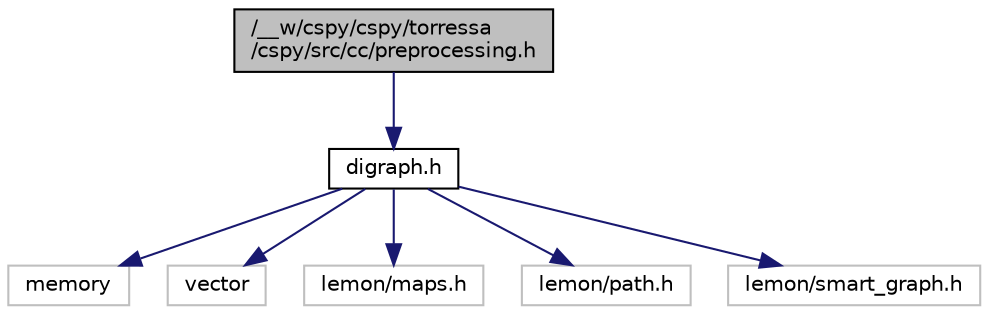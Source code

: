 digraph "/__w/cspy/cspy/torressa/cspy/src/cc/preprocessing.h"
{
  bgcolor="transparent";
  edge [fontname="Helvetica",fontsize="10",labelfontname="Helvetica",labelfontsize="10"];
  node [fontname="Helvetica",fontsize="10",shape=record];
  Node0 [label="/__w/cspy/cspy/torressa\l/cspy/src/cc/preprocessing.h",height=0.2,width=0.4,color="black", fillcolor="grey75", style="filled", fontcolor="black"];
  Node0 -> Node1 [color="midnightblue",fontsize="10",style="solid"];
  Node1 [label="digraph.h",height=0.2,width=0.4,color="black",URL="$digraph_8h.html"];
  Node1 -> Node2 [color="midnightblue",fontsize="10",style="solid"];
  Node2 [label="memory",height=0.2,width=0.4,color="grey75"];
  Node1 -> Node3 [color="midnightblue",fontsize="10",style="solid"];
  Node3 [label="vector",height=0.2,width=0.4,color="grey75"];
  Node1 -> Node4 [color="midnightblue",fontsize="10",style="solid"];
  Node4 [label="lemon/maps.h",height=0.2,width=0.4,color="grey75"];
  Node1 -> Node5 [color="midnightblue",fontsize="10",style="solid"];
  Node5 [label="lemon/path.h",height=0.2,width=0.4,color="grey75"];
  Node1 -> Node6 [color="midnightblue",fontsize="10",style="solid"];
  Node6 [label="lemon/smart_graph.h",height=0.2,width=0.4,color="grey75"];
}
